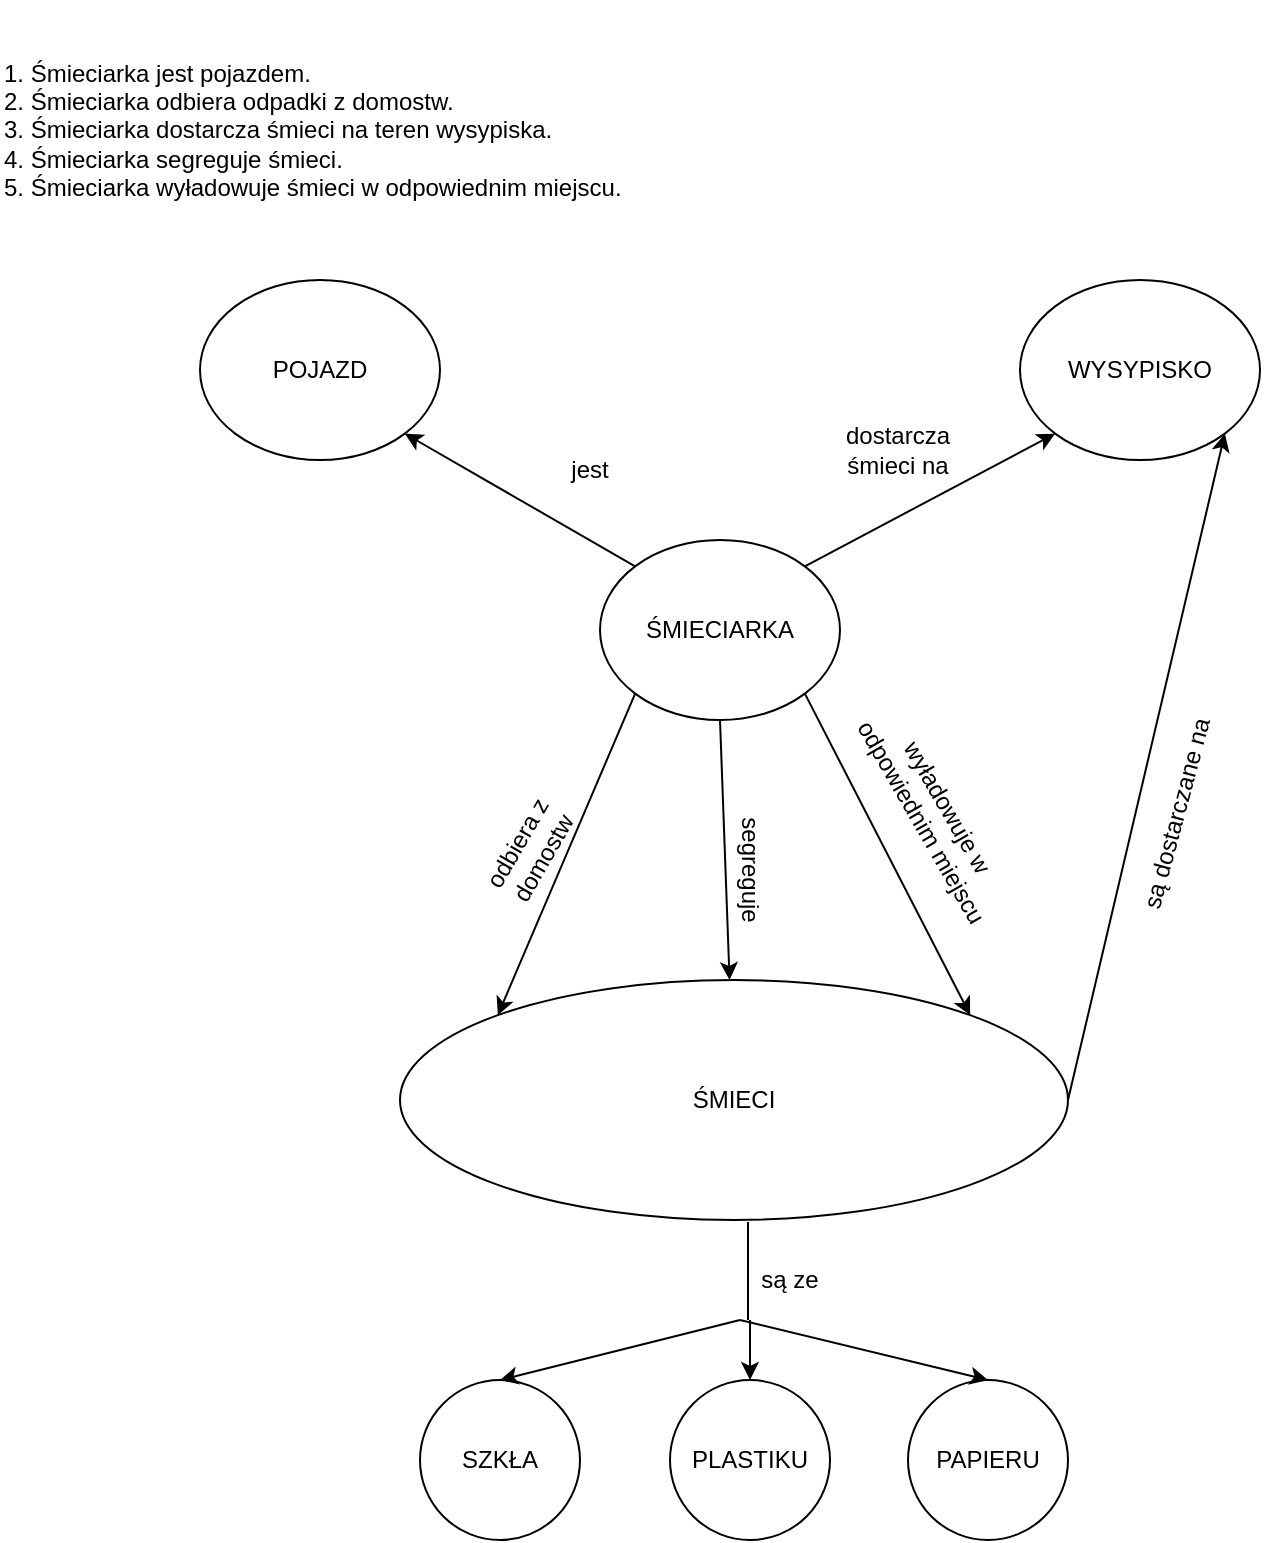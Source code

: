 <mxfile version="14.4.8" type="device"><diagram id="TO11Fkv0u6GP0VM6QsYN" name="Page-1"><mxGraphModel dx="1422" dy="737" grid="1" gridSize="10" guides="1" tooltips="1" connect="1" arrows="1" fold="1" page="1" pageScale="1" pageWidth="827" pageHeight="1169" math="0" shadow="0"><root><mxCell id="0"/><mxCell id="1" parent="0"/><mxCell id="6T5-MFmqXKsHXEWXx7eX-1" value="1. Śmieciarka jest pojazdem.&lt;br&gt;2. Śmieciarka odbiera odpadki z domostw.&lt;br&gt;3. Śmieciarka dostarcza śmieci na teren wysypiska.&lt;br&gt;4. Śmieciarka segreguje śmieci.&lt;br&gt;5. Śmieciarka wyładowuje śmieci w odpowiednim miejscu.&lt;br&gt;" style="text;html=1;strokeColor=none;fillColor=none;align=left;verticalAlign=middle;whiteSpace=wrap;rounded=0;" vertex="1" parent="1"><mxGeometry x="10" width="480" height="130" as="geometry"/></mxCell><mxCell id="6T5-MFmqXKsHXEWXx7eX-2" value="ŚMIECIARKA" style="ellipse;whiteSpace=wrap;html=1;" vertex="1" parent="1"><mxGeometry x="310" y="270" width="120" height="90" as="geometry"/></mxCell><mxCell id="6T5-MFmqXKsHXEWXx7eX-3" value="POJAZD" style="ellipse;whiteSpace=wrap;html=1;" vertex="1" parent="1"><mxGeometry x="110" y="140" width="120" height="90" as="geometry"/></mxCell><mxCell id="6T5-MFmqXKsHXEWXx7eX-4" value="" style="endArrow=classic;html=1;entryX=1;entryY=1;entryDx=0;entryDy=0;exitX=0;exitY=0;exitDx=0;exitDy=0;" edge="1" parent="1" source="6T5-MFmqXKsHXEWXx7eX-2" target="6T5-MFmqXKsHXEWXx7eX-3"><mxGeometry width="50" height="50" relative="1" as="geometry"><mxPoint x="390" y="400" as="sourcePoint"/><mxPoint x="440" y="350" as="targetPoint"/></mxGeometry></mxCell><mxCell id="6T5-MFmqXKsHXEWXx7eX-5" value="dostarcza śmieci na" style="text;html=1;strokeColor=none;fillColor=none;align=center;verticalAlign=middle;whiteSpace=wrap;rounded=0;" vertex="1" parent="1"><mxGeometry x="414" y="200" width="90" height="50" as="geometry"/></mxCell><mxCell id="6T5-MFmqXKsHXEWXx7eX-6" value="WYSYPISKO" style="ellipse;whiteSpace=wrap;html=1;" vertex="1" parent="1"><mxGeometry x="520" y="140" width="120" height="90" as="geometry"/></mxCell><mxCell id="6T5-MFmqXKsHXEWXx7eX-7" value="" style="endArrow=classic;html=1;entryX=0;entryY=1;entryDx=0;entryDy=0;exitX=1;exitY=0;exitDx=0;exitDy=0;" edge="1" parent="1" source="6T5-MFmqXKsHXEWXx7eX-2" target="6T5-MFmqXKsHXEWXx7eX-6"><mxGeometry width="50" height="50" relative="1" as="geometry"><mxPoint x="585.144" y="270.0" as="sourcePoint"/><mxPoint x="469.996" y="203.64" as="targetPoint"/></mxGeometry></mxCell><mxCell id="6T5-MFmqXKsHXEWXx7eX-8" value="jest" style="text;html=1;strokeColor=none;fillColor=none;align=center;verticalAlign=middle;whiteSpace=wrap;rounded=0;" vertex="1" parent="1"><mxGeometry x="260" y="210" width="90" height="50" as="geometry"/></mxCell><mxCell id="6T5-MFmqXKsHXEWXx7eX-12" value="segreguje" style="text;html=1;strokeColor=none;fillColor=none;align=center;verticalAlign=middle;whiteSpace=wrap;rounded=0;rotation=90;" vertex="1" parent="1"><mxGeometry x="340" y="410" width="90" height="50" as="geometry"/></mxCell><mxCell id="6T5-MFmqXKsHXEWXx7eX-13" value="" style="endArrow=classic;html=1;entryX=0;entryY=0;entryDx=0;entryDy=0;exitX=0;exitY=1;exitDx=0;exitDy=0;" edge="1" parent="1" source="6T5-MFmqXKsHXEWXx7eX-2" target="6T5-MFmqXKsHXEWXx7eX-22"><mxGeometry width="50" height="50" relative="1" as="geometry"><mxPoint x="337.574" y="396.36" as="sourcePoint"/><mxPoint x="310" y="450" as="targetPoint"/></mxGeometry></mxCell><mxCell id="6T5-MFmqXKsHXEWXx7eX-16" value="" style="endArrow=classic;html=1;exitX=0.5;exitY=1;exitDx=0;exitDy=0;" edge="1" parent="1" source="6T5-MFmqXKsHXEWXx7eX-2" target="6T5-MFmqXKsHXEWXx7eX-22"><mxGeometry width="50" height="50" relative="1" as="geometry"><mxPoint x="390" y="400" as="sourcePoint"/><mxPoint x="380" y="450" as="targetPoint"/></mxGeometry></mxCell><mxCell id="6T5-MFmqXKsHXEWXx7eX-17" value="" style="endArrow=classic;html=1;exitX=1;exitY=1;exitDx=0;exitDy=0;entryX=1;entryY=0;entryDx=0;entryDy=0;" edge="1" parent="1" source="6T5-MFmqXKsHXEWXx7eX-2" target="6T5-MFmqXKsHXEWXx7eX-22"><mxGeometry width="50" height="50" relative="1" as="geometry"><mxPoint x="390" y="400" as="sourcePoint"/><mxPoint x="450" y="450" as="targetPoint"/></mxGeometry></mxCell><mxCell id="6T5-MFmqXKsHXEWXx7eX-18" value="odbiera z domostw" style="text;html=1;strokeColor=none;fillColor=none;align=center;verticalAlign=middle;whiteSpace=wrap;rounded=0;rotation=-60;" vertex="1" parent="1"><mxGeometry x="230" y="400" width="90" height="50" as="geometry"/></mxCell><mxCell id="6T5-MFmqXKsHXEWXx7eX-19" value="" style="endArrow=classic;html=1;entryX=1;entryY=1;entryDx=0;entryDy=0;exitX=1;exitY=0.5;exitDx=0;exitDy=0;" edge="1" parent="1" source="6T5-MFmqXKsHXEWXx7eX-22" target="6T5-MFmqXKsHXEWXx7eX-6"><mxGeometry width="50" height="50" relative="1" as="geometry"><mxPoint x="518.88" y="478.98" as="sourcePoint"/><mxPoint x="440" y="340" as="targetPoint"/></mxGeometry></mxCell><mxCell id="6T5-MFmqXKsHXEWXx7eX-21" value="są dostarczane na&amp;nbsp;" style="text;html=1;strokeColor=none;fillColor=none;align=center;verticalAlign=middle;whiteSpace=wrap;rounded=0;rotation=-75;" vertex="1" parent="1"><mxGeometry x="544" y="375" width="110" height="60" as="geometry"/></mxCell><mxCell id="6T5-MFmqXKsHXEWXx7eX-22" value="ŚMIECI" style="ellipse;whiteSpace=wrap;html=1;" vertex="1" parent="1"><mxGeometry x="210" y="490" width="334" height="120" as="geometry"/></mxCell><mxCell id="6T5-MFmqXKsHXEWXx7eX-24" value="wyładowuje w odpowiednim miejscu" style="text;html=1;strokeColor=none;fillColor=none;align=center;verticalAlign=middle;whiteSpace=wrap;rounded=0;rotation=60;" vertex="1" parent="1"><mxGeometry x="407.5" y="381.65" width="140" height="50" as="geometry"/></mxCell><mxCell id="6T5-MFmqXKsHXEWXx7eX-25" value="SZKŁA" style="ellipse;whiteSpace=wrap;html=1;" vertex="1" parent="1"><mxGeometry x="220" y="690" width="80" height="80" as="geometry"/></mxCell><mxCell id="6T5-MFmqXKsHXEWXx7eX-26" value="PLASTIKU" style="ellipse;whiteSpace=wrap;html=1;" vertex="1" parent="1"><mxGeometry x="345" y="690" width="80" height="80" as="geometry"/></mxCell><mxCell id="6T5-MFmqXKsHXEWXx7eX-27" value="PAPIERU" style="ellipse;whiteSpace=wrap;html=1;" vertex="1" parent="1"><mxGeometry x="464" y="690" width="80" height="80" as="geometry"/></mxCell><mxCell id="6T5-MFmqXKsHXEWXx7eX-28" value="" style="endArrow=none;html=1;entryX=0.521;entryY=1.008;entryDx=0;entryDy=0;entryPerimeter=0;" edge="1" parent="1" target="6T5-MFmqXKsHXEWXx7eX-22"><mxGeometry width="50" height="50" relative="1" as="geometry"><mxPoint x="384" y="660" as="sourcePoint"/><mxPoint x="440" y="650" as="targetPoint"/></mxGeometry></mxCell><mxCell id="6T5-MFmqXKsHXEWXx7eX-30" value="" style="endArrow=classic;html=1;entryX=0.5;entryY=0;entryDx=0;entryDy=0;" edge="1" parent="1" target="6T5-MFmqXKsHXEWXx7eX-25"><mxGeometry width="50" height="50" relative="1" as="geometry"><mxPoint x="380" y="660" as="sourcePoint"/><mxPoint x="440" y="650" as="targetPoint"/></mxGeometry></mxCell><mxCell id="6T5-MFmqXKsHXEWXx7eX-31" value="" style="endArrow=classic;html=1;entryX=0.5;entryY=0;entryDx=0;entryDy=0;" edge="1" parent="1" target="6T5-MFmqXKsHXEWXx7eX-27"><mxGeometry width="50" height="50" relative="1" as="geometry"><mxPoint x="380" y="660" as="sourcePoint"/><mxPoint x="440" y="650" as="targetPoint"/></mxGeometry></mxCell><mxCell id="6T5-MFmqXKsHXEWXx7eX-32" value="" style="endArrow=classic;html=1;entryX=0.5;entryY=0;entryDx=0;entryDy=0;" edge="1" parent="1" target="6T5-MFmqXKsHXEWXx7eX-26"><mxGeometry width="50" height="50" relative="1" as="geometry"><mxPoint x="385" y="660" as="sourcePoint"/><mxPoint x="440" y="650" as="targetPoint"/></mxGeometry></mxCell><mxCell id="6T5-MFmqXKsHXEWXx7eX-33" value="są ze" style="text;html=1;strokeColor=none;fillColor=none;align=center;verticalAlign=middle;whiteSpace=wrap;rounded=0;" vertex="1" parent="1"><mxGeometry x="385" y="630" width="40" height="20" as="geometry"/></mxCell></root></mxGraphModel></diagram></mxfile>